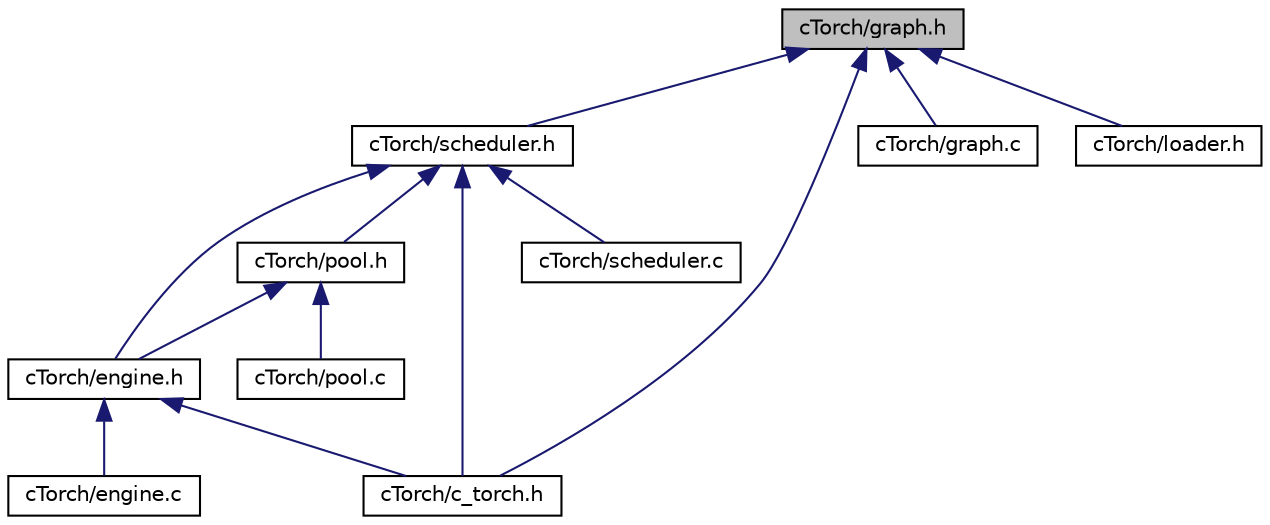 digraph "cTorch/graph.h"
{
 // LATEX_PDF_SIZE
  edge [fontname="Helvetica",fontsize="10",labelfontname="Helvetica",labelfontsize="10"];
  node [fontname="Helvetica",fontsize="10",shape=record];
  Node1 [label="cTorch/graph.h",height=0.2,width=0.4,color="black", fillcolor="grey75", style="filled", fontcolor="black",tooltip=" "];
  Node1 -> Node2 [dir="back",color="midnightblue",fontsize="10",style="solid",fontname="Helvetica"];
  Node2 [label="cTorch/scheduler.h",height=0.2,width=0.4,color="black", fillcolor="white", style="filled",URL="$scheduler_8h.html",tooltip=" "];
  Node2 -> Node3 [dir="back",color="midnightblue",fontsize="10",style="solid",fontname="Helvetica"];
  Node3 [label="cTorch/pool.h",height=0.2,width=0.4,color="black", fillcolor="white", style="filled",URL="$pool_8h.html",tooltip=" "];
  Node3 -> Node4 [dir="back",color="midnightblue",fontsize="10",style="solid",fontname="Helvetica"];
  Node4 [label="cTorch/engine.h",height=0.2,width=0.4,color="black", fillcolor="white", style="filled",URL="$engine_8h.html",tooltip=" "];
  Node4 -> Node5 [dir="back",color="midnightblue",fontsize="10",style="solid",fontname="Helvetica"];
  Node5 [label="cTorch/c_torch.h",height=0.2,width=0.4,color="black", fillcolor="white", style="filled",URL="$c__torch_8h.html",tooltip=" "];
  Node4 -> Node6 [dir="back",color="midnightblue",fontsize="10",style="solid",fontname="Helvetica"];
  Node6 [label="cTorch/engine.c",height=0.2,width=0.4,color="black", fillcolor="white", style="filled",URL="$engine_8c.html",tooltip=" "];
  Node3 -> Node7 [dir="back",color="midnightblue",fontsize="10",style="solid",fontname="Helvetica"];
  Node7 [label="cTorch/pool.c",height=0.2,width=0.4,color="black", fillcolor="white", style="filled",URL="$pool_8c.html",tooltip=" "];
  Node2 -> Node4 [dir="back",color="midnightblue",fontsize="10",style="solid",fontname="Helvetica"];
  Node2 -> Node5 [dir="back",color="midnightblue",fontsize="10",style="solid",fontname="Helvetica"];
  Node2 -> Node8 [dir="back",color="midnightblue",fontsize="10",style="solid",fontname="Helvetica"];
  Node8 [label="cTorch/scheduler.c",height=0.2,width=0.4,color="black", fillcolor="white", style="filled",URL="$scheduler_8c.html",tooltip=" "];
  Node1 -> Node5 [dir="back",color="midnightblue",fontsize="10",style="solid",fontname="Helvetica"];
  Node1 -> Node9 [dir="back",color="midnightblue",fontsize="10",style="solid",fontname="Helvetica"];
  Node9 [label="cTorch/graph.c",height=0.2,width=0.4,color="black", fillcolor="white", style="filled",URL="$graph_8c.html",tooltip=" "];
  Node1 -> Node10 [dir="back",color="midnightblue",fontsize="10",style="solid",fontname="Helvetica"];
  Node10 [label="cTorch/loader.h",height=0.2,width=0.4,color="black", fillcolor="white", style="filled",URL="$loader_8h.html",tooltip=" "];
}
